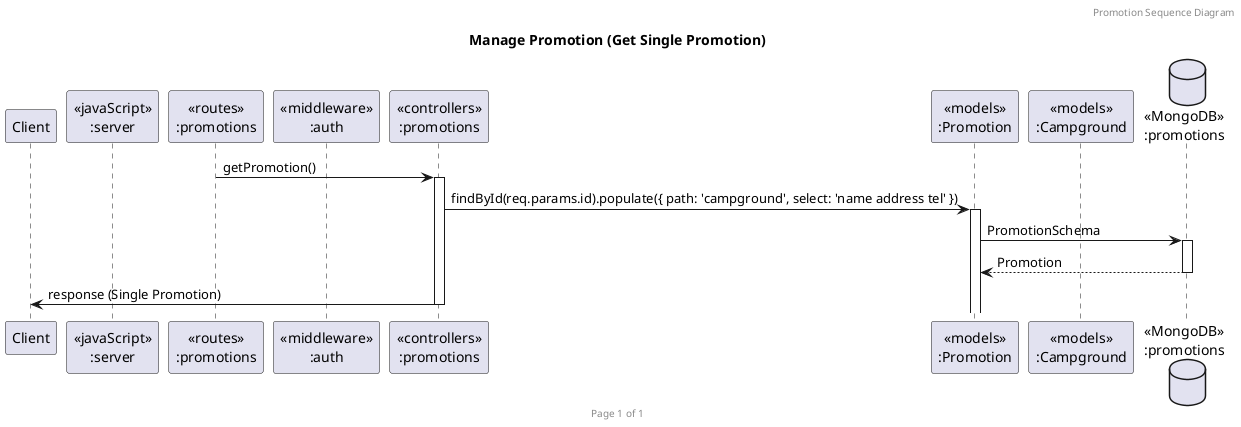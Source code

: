 @startuml manage-promotion

header Promotion Sequence Diagram
footer Page %page% of %lastpage%
title "Manage Promotion (Get Single Promotion)"

participant "Client" as client
participant "<<javaScript>>\n:server" as server
participant "<<routes>>\n:promotions" as routerPromotions
participant "<<middleware>>\n:auth" as middlewareAuth
participant "<<controllers>>\n:promotions" as controllersPromotions
participant "<<models>>\n:Promotion" as modelPromotion
participant "<<models>>\n:Campground" as modelCampground
database "<<MongoDB>>\n:promotions" as PromotionsDatabase

routerPromotions -> controllersPromotions ++: getPromotion()
controllersPromotions -> modelPromotion ++: findById(req.params.id).populate({ path: 'campground', select: 'name address tel' })
modelPromotion -> PromotionsDatabase ++: PromotionSchema
PromotionsDatabase --> modelPromotion --: Promotion
controllersPromotions->client --: response (Single Promotion)


@enduml
